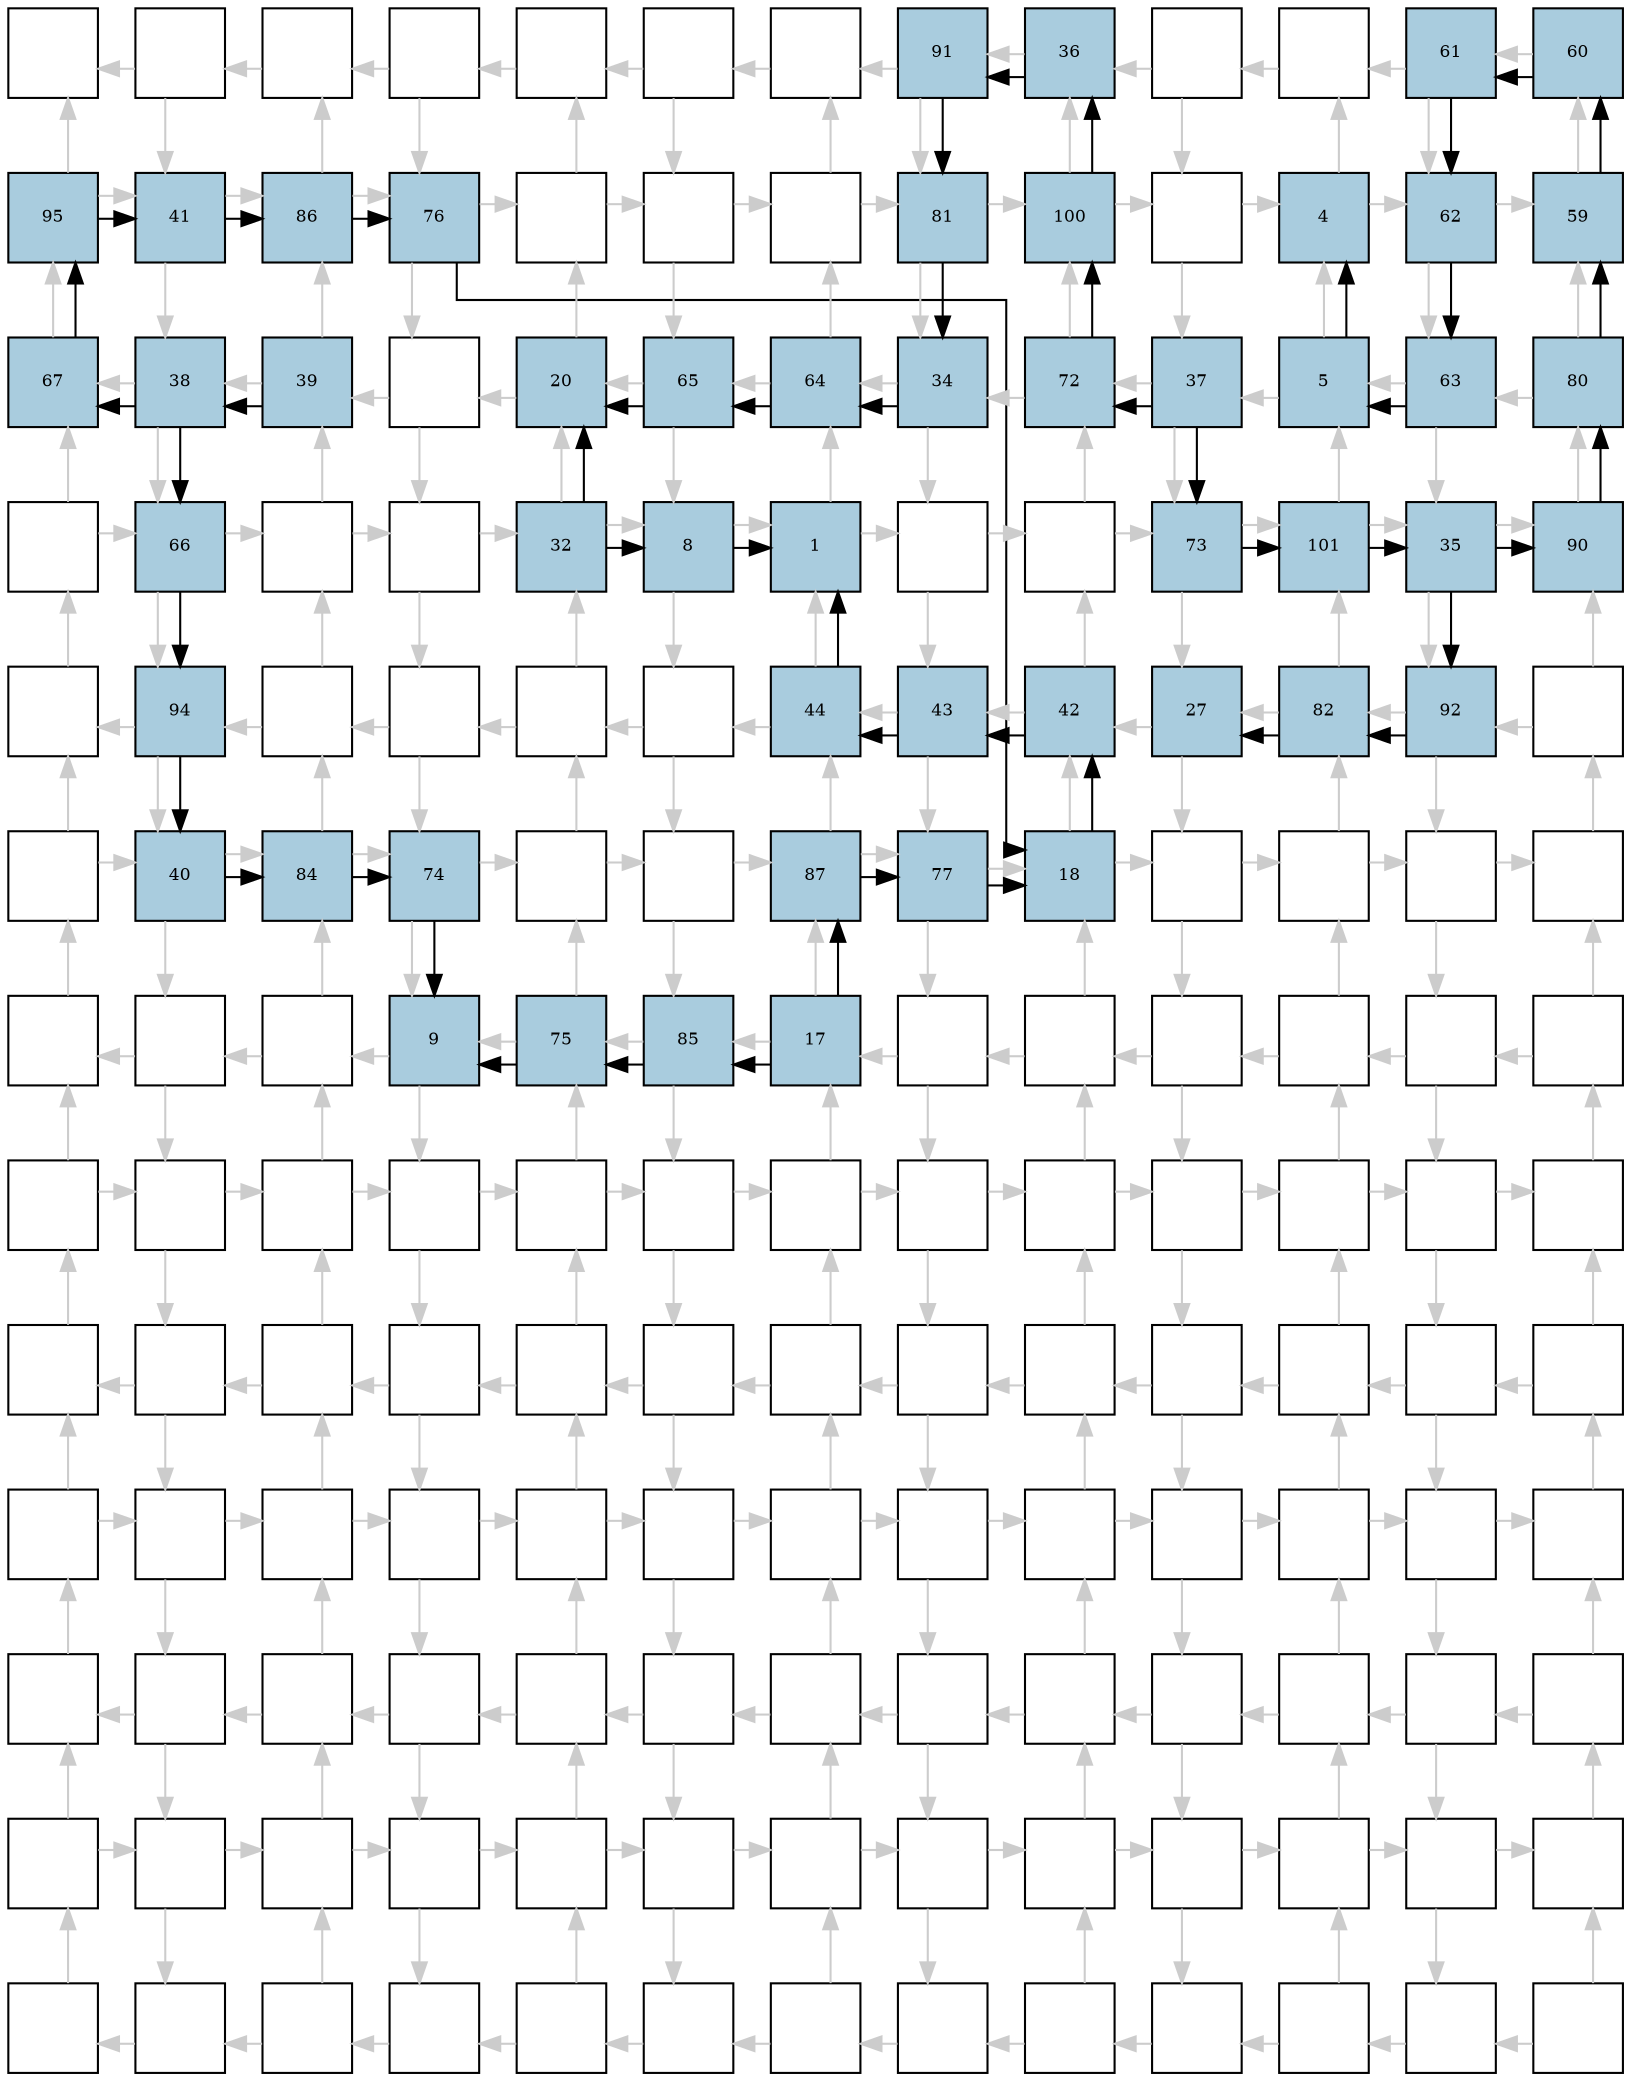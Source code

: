 digraph layout{
rankdir=TB; 

splines=ortho; 

node [style=filled shape=square fixedsize=true width=0.6];
0[label="", fontsize=8, fillcolor="#ffffff"];
1[label="", fontsize=8, fillcolor="#ffffff"];
2[label="", fontsize=8, fillcolor="#ffffff"];
3[label="", fontsize=8, fillcolor="#ffffff"];
4[label="", fontsize=8, fillcolor="#ffffff"];
5[label="", fontsize=8, fillcolor="#ffffff"];
6[label="", fontsize=8, fillcolor="#ffffff"];
7[label="91", fontsize=8, fillcolor="#a9ccde"];
8[label="36", fontsize=8, fillcolor="#a9ccde"];
9[label="", fontsize=8, fillcolor="#ffffff"];
10[label="", fontsize=8, fillcolor="#ffffff"];
11[label="61", fontsize=8, fillcolor="#a9ccde"];
12[label="60", fontsize=8, fillcolor="#a9ccde"];
13[label="95", fontsize=8, fillcolor="#a9ccde"];
14[label="41", fontsize=8, fillcolor="#a9ccde"];
15[label="86", fontsize=8, fillcolor="#a9ccde"];
16[label="76", fontsize=8, fillcolor="#a9ccde"];
17[label="", fontsize=8, fillcolor="#ffffff"];
18[label="", fontsize=8, fillcolor="#ffffff"];
19[label="", fontsize=8, fillcolor="#ffffff"];
20[label="81", fontsize=8, fillcolor="#a9ccde"];
21[label="100", fontsize=8, fillcolor="#a9ccde"];
22[label="", fontsize=8, fillcolor="#ffffff"];
23[label="4", fontsize=8, fillcolor="#a9ccde"];
24[label="62", fontsize=8, fillcolor="#a9ccde"];
25[label="59", fontsize=8, fillcolor="#a9ccde"];
26[label="67", fontsize=8, fillcolor="#a9ccde"];
27[label="38", fontsize=8, fillcolor="#a9ccde"];
28[label="39", fontsize=8, fillcolor="#a9ccde"];
29[label="", fontsize=8, fillcolor="#ffffff"];
30[label="20", fontsize=8, fillcolor="#a9ccde"];
31[label="65", fontsize=8, fillcolor="#a9ccde"];
32[label="64", fontsize=8, fillcolor="#a9ccde"];
33[label="34", fontsize=8, fillcolor="#a9ccde"];
34[label="72", fontsize=8, fillcolor="#a9ccde"];
35[label="37", fontsize=8, fillcolor="#a9ccde"];
36[label="5", fontsize=8, fillcolor="#a9ccde"];
37[label="63", fontsize=8, fillcolor="#a9ccde"];
38[label="80", fontsize=8, fillcolor="#a9ccde"];
39[label="", fontsize=8, fillcolor="#ffffff"];
40[label="66", fontsize=8, fillcolor="#a9ccde"];
41[label="", fontsize=8, fillcolor="#ffffff"];
42[label="", fontsize=8, fillcolor="#ffffff"];
43[label="32", fontsize=8, fillcolor="#a9ccde"];
44[label="8", fontsize=8, fillcolor="#a9ccde"];
45[label="1", fontsize=8, fillcolor="#a9ccde"];
46[label="", fontsize=8, fillcolor="#ffffff"];
47[label="", fontsize=8, fillcolor="#ffffff"];
48[label="73", fontsize=8, fillcolor="#a9ccde"];
49[label="101", fontsize=8, fillcolor="#a9ccde"];
50[label="35", fontsize=8, fillcolor="#a9ccde"];
51[label="90", fontsize=8, fillcolor="#a9ccde"];
52[label="", fontsize=8, fillcolor="#ffffff"];
53[label="94", fontsize=8, fillcolor="#a9ccde"];
54[label="", fontsize=8, fillcolor="#ffffff"];
55[label="", fontsize=8, fillcolor="#ffffff"];
56[label="", fontsize=8, fillcolor="#ffffff"];
57[label="", fontsize=8, fillcolor="#ffffff"];
58[label="44", fontsize=8, fillcolor="#a9ccde"];
59[label="43", fontsize=8, fillcolor="#a9ccde"];
60[label="42", fontsize=8, fillcolor="#a9ccde"];
61[label="27", fontsize=8, fillcolor="#a9ccde"];
62[label="82", fontsize=8, fillcolor="#a9ccde"];
63[label="92", fontsize=8, fillcolor="#a9ccde"];
64[label="", fontsize=8, fillcolor="#ffffff"];
65[label="", fontsize=8, fillcolor="#ffffff"];
66[label="40", fontsize=8, fillcolor="#a9ccde"];
67[label="84", fontsize=8, fillcolor="#a9ccde"];
68[label="74", fontsize=8, fillcolor="#a9ccde"];
69[label="", fontsize=8, fillcolor="#ffffff"];
70[label="", fontsize=8, fillcolor="#ffffff"];
71[label="87", fontsize=8, fillcolor="#a9ccde"];
72[label="77", fontsize=8, fillcolor="#a9ccde"];
73[label="18", fontsize=8, fillcolor="#a9ccde"];
74[label="", fontsize=8, fillcolor="#ffffff"];
75[label="", fontsize=8, fillcolor="#ffffff"];
76[label="", fontsize=8, fillcolor="#ffffff"];
77[label="", fontsize=8, fillcolor="#ffffff"];
78[label="", fontsize=8, fillcolor="#ffffff"];
79[label="", fontsize=8, fillcolor="#ffffff"];
80[label="", fontsize=8, fillcolor="#ffffff"];
81[label="9", fontsize=8, fillcolor="#a9ccde"];
82[label="75", fontsize=8, fillcolor="#a9ccde"];
83[label="85", fontsize=8, fillcolor="#a9ccde"];
84[label="17", fontsize=8, fillcolor="#a9ccde"];
85[label="", fontsize=8, fillcolor="#ffffff"];
86[label="", fontsize=8, fillcolor="#ffffff"];
87[label="", fontsize=8, fillcolor="#ffffff"];
88[label="", fontsize=8, fillcolor="#ffffff"];
89[label="", fontsize=8, fillcolor="#ffffff"];
90[label="", fontsize=8, fillcolor="#ffffff"];
91[label="", fontsize=8, fillcolor="#ffffff"];
92[label="", fontsize=8, fillcolor="#ffffff"];
93[label="", fontsize=8, fillcolor="#ffffff"];
94[label="", fontsize=8, fillcolor="#ffffff"];
95[label="", fontsize=8, fillcolor="#ffffff"];
96[label="", fontsize=8, fillcolor="#ffffff"];
97[label="", fontsize=8, fillcolor="#ffffff"];
98[label="", fontsize=8, fillcolor="#ffffff"];
99[label="", fontsize=8, fillcolor="#ffffff"];
100[label="", fontsize=8, fillcolor="#ffffff"];
101[label="", fontsize=8, fillcolor="#ffffff"];
102[label="", fontsize=8, fillcolor="#ffffff"];
103[label="", fontsize=8, fillcolor="#ffffff"];
104[label="", fontsize=8, fillcolor="#ffffff"];
105[label="", fontsize=8, fillcolor="#ffffff"];
106[label="", fontsize=8, fillcolor="#ffffff"];
107[label="", fontsize=8, fillcolor="#ffffff"];
108[label="", fontsize=8, fillcolor="#ffffff"];
109[label="", fontsize=8, fillcolor="#ffffff"];
110[label="", fontsize=8, fillcolor="#ffffff"];
111[label="", fontsize=8, fillcolor="#ffffff"];
112[label="", fontsize=8, fillcolor="#ffffff"];
113[label="", fontsize=8, fillcolor="#ffffff"];
114[label="", fontsize=8, fillcolor="#ffffff"];
115[label="", fontsize=8, fillcolor="#ffffff"];
116[label="", fontsize=8, fillcolor="#ffffff"];
117[label="", fontsize=8, fillcolor="#ffffff"];
118[label="", fontsize=8, fillcolor="#ffffff"];
119[label="", fontsize=8, fillcolor="#ffffff"];
120[label="", fontsize=8, fillcolor="#ffffff"];
121[label="", fontsize=8, fillcolor="#ffffff"];
122[label="", fontsize=8, fillcolor="#ffffff"];
123[label="", fontsize=8, fillcolor="#ffffff"];
124[label="", fontsize=8, fillcolor="#ffffff"];
125[label="", fontsize=8, fillcolor="#ffffff"];
126[label="", fontsize=8, fillcolor="#ffffff"];
127[label="", fontsize=8, fillcolor="#ffffff"];
128[label="", fontsize=8, fillcolor="#ffffff"];
129[label="", fontsize=8, fillcolor="#ffffff"];
130[label="", fontsize=8, fillcolor="#ffffff"];
131[label="", fontsize=8, fillcolor="#ffffff"];
132[label="", fontsize=8, fillcolor="#ffffff"];
133[label="", fontsize=8, fillcolor="#ffffff"];
134[label="", fontsize=8, fillcolor="#ffffff"];
135[label="", fontsize=8, fillcolor="#ffffff"];
136[label="", fontsize=8, fillcolor="#ffffff"];
137[label="", fontsize=8, fillcolor="#ffffff"];
138[label="", fontsize=8, fillcolor="#ffffff"];
139[label="", fontsize=8, fillcolor="#ffffff"];
140[label="", fontsize=8, fillcolor="#ffffff"];
141[label="", fontsize=8, fillcolor="#ffffff"];
142[label="", fontsize=8, fillcolor="#ffffff"];
143[label="", fontsize=8, fillcolor="#ffffff"];
144[label="", fontsize=8, fillcolor="#ffffff"];
145[label="", fontsize=8, fillcolor="#ffffff"];
146[label="", fontsize=8, fillcolor="#ffffff"];
147[label="", fontsize=8, fillcolor="#ffffff"];
148[label="", fontsize=8, fillcolor="#ffffff"];
149[label="", fontsize=8, fillcolor="#ffffff"];
150[label="", fontsize=8, fillcolor="#ffffff"];
151[label="", fontsize=8, fillcolor="#ffffff"];
152[label="", fontsize=8, fillcolor="#ffffff"];
153[label="", fontsize=8, fillcolor="#ffffff"];
154[label="", fontsize=8, fillcolor="#ffffff"];
155[label="", fontsize=8, fillcolor="#ffffff"];
156[label="", fontsize=8, fillcolor="#ffffff"];
157[label="", fontsize=8, fillcolor="#ffffff"];
158[label="", fontsize=8, fillcolor="#ffffff"];
159[label="", fontsize=8, fillcolor="#ffffff"];
160[label="", fontsize=8, fillcolor="#ffffff"];
161[label="", fontsize=8, fillcolor="#ffffff"];
162[label="", fontsize=8, fillcolor="#ffffff"];
163[label="", fontsize=8, fillcolor="#ffffff"];
164[label="", fontsize=8, fillcolor="#ffffff"];
165[label="", fontsize=8, fillcolor="#ffffff"];
166[label="", fontsize=8, fillcolor="#ffffff"];
167[label="", fontsize=8, fillcolor="#ffffff"];
168[label="", fontsize=8, fillcolor="#ffffff"];
edge [constraint=false, style=vis];
1 -> 0 [color="#cccccc"];
1 -> 14 [color="#cccccc"];
2 -> 1 [color="#cccccc"];
3 -> 2 [color="#cccccc"];
3 -> 16 [color="#cccccc"];
4 -> 3 [color="#cccccc"];
5 -> 4 [color="#cccccc"];
5 -> 18 [color="#cccccc"];
6 -> 5 [color="#cccccc"];
7 -> 6 [color="#cccccc"];
7 -> 20 [color="#cccccc"];
8 -> 7 [color="#cccccc"];
9 -> 8 [color="#cccccc"];
9 -> 22 [color="#cccccc"];
10 -> 9 [color="#cccccc"];
11 -> 10 [color="#cccccc"];
11 -> 24 [color="#cccccc"];
12 -> 11 [color="#cccccc"];
13 -> 14 [color="#cccccc"];
13 -> 0 [color="#cccccc"];
14 -> 27 [color="#cccccc"];
14 -> 15 [color="#cccccc"];
15 -> 16 [color="#cccccc"];
15 -> 2 [color="#cccccc"];
16 -> 29 [color="#cccccc"];
16 -> 17 [color="#cccccc"];
17 -> 18 [color="#cccccc"];
17 -> 4 [color="#cccccc"];
18 -> 31 [color="#cccccc"];
18 -> 19 [color="#cccccc"];
19 -> 20 [color="#cccccc"];
19 -> 6 [color="#cccccc"];
20 -> 33 [color="#cccccc"];
20 -> 21 [color="#cccccc"];
21 -> 22 [color="#cccccc"];
21 -> 8 [color="#cccccc"];
22 -> 35 [color="#cccccc"];
22 -> 23 [color="#cccccc"];
23 -> 24 [color="#cccccc"];
23 -> 10 [color="#cccccc"];
24 -> 37 [color="#cccccc"];
24 -> 25 [color="#cccccc"];
25 -> 12 [color="#cccccc"];
26 -> 13 [color="#cccccc"];
27 -> 26 [color="#cccccc"];
27 -> 40 [color="#cccccc"];
28 -> 15 [color="#cccccc"];
28 -> 27 [color="#cccccc"];
29 -> 28 [color="#cccccc"];
29 -> 42 [color="#cccccc"];
30 -> 17 [color="#cccccc"];
30 -> 29 [color="#cccccc"];
31 -> 30 [color="#cccccc"];
31 -> 44 [color="#cccccc"];
32 -> 19 [color="#cccccc"];
32 -> 31 [color="#cccccc"];
33 -> 32 [color="#cccccc"];
33 -> 46 [color="#cccccc"];
34 -> 21 [color="#cccccc"];
34 -> 33 [color="#cccccc"];
35 -> 34 [color="#cccccc"];
35 -> 48 [color="#cccccc"];
36 -> 23 [color="#cccccc"];
36 -> 35 [color="#cccccc"];
37 -> 36 [color="#cccccc"];
37 -> 50 [color="#cccccc"];
38 -> 25 [color="#cccccc"];
38 -> 37 [color="#cccccc"];
39 -> 40 [color="#cccccc"];
39 -> 26 [color="#cccccc"];
40 -> 53 [color="#cccccc"];
40 -> 41 [color="#cccccc"];
41 -> 42 [color="#cccccc"];
41 -> 28 [color="#cccccc"];
42 -> 55 [color="#cccccc"];
42 -> 43 [color="#cccccc"];
43 -> 44 [color="#cccccc"];
43 -> 30 [color="#cccccc"];
44 -> 57 [color="#cccccc"];
44 -> 45 [color="#cccccc"];
45 -> 46 [color="#cccccc"];
45 -> 32 [color="#cccccc"];
46 -> 59 [color="#cccccc"];
46 -> 47 [color="#cccccc"];
47 -> 48 [color="#cccccc"];
47 -> 34 [color="#cccccc"];
48 -> 61 [color="#cccccc"];
48 -> 49 [color="#cccccc"];
49 -> 50 [color="#cccccc"];
49 -> 36 [color="#cccccc"];
50 -> 63 [color="#cccccc"];
50 -> 51 [color="#cccccc"];
51 -> 38 [color="#cccccc"];
52 -> 39 [color="#cccccc"];
53 -> 52 [color="#cccccc"];
53 -> 66 [color="#cccccc"];
54 -> 41 [color="#cccccc"];
54 -> 53 [color="#cccccc"];
55 -> 54 [color="#cccccc"];
55 -> 68 [color="#cccccc"];
56 -> 43 [color="#cccccc"];
56 -> 55 [color="#cccccc"];
57 -> 56 [color="#cccccc"];
57 -> 70 [color="#cccccc"];
58 -> 45 [color="#cccccc"];
58 -> 57 [color="#cccccc"];
59 -> 58 [color="#cccccc"];
59 -> 72 [color="#cccccc"];
60 -> 47 [color="#cccccc"];
60 -> 59 [color="#cccccc"];
61 -> 60 [color="#cccccc"];
61 -> 74 [color="#cccccc"];
62 -> 49 [color="#cccccc"];
62 -> 61 [color="#cccccc"];
63 -> 62 [color="#cccccc"];
63 -> 76 [color="#cccccc"];
64 -> 51 [color="#cccccc"];
64 -> 63 [color="#cccccc"];
65 -> 66 [color="#cccccc"];
65 -> 52 [color="#cccccc"];
66 -> 79 [color="#cccccc"];
66 -> 67 [color="#cccccc"];
67 -> 68 [color="#cccccc"];
67 -> 54 [color="#cccccc"];
68 -> 81 [color="#cccccc"];
68 -> 69 [color="#cccccc"];
69 -> 70 [color="#cccccc"];
69 -> 56 [color="#cccccc"];
70 -> 83 [color="#cccccc"];
70 -> 71 [color="#cccccc"];
71 -> 72 [color="#cccccc"];
71 -> 58 [color="#cccccc"];
72 -> 85 [color="#cccccc"];
72 -> 73 [color="#cccccc"];
73 -> 74 [color="#cccccc"];
73 -> 60 [color="#cccccc"];
74 -> 87 [color="#cccccc"];
74 -> 75 [color="#cccccc"];
75 -> 76 [color="#cccccc"];
75 -> 62 [color="#cccccc"];
76 -> 89 [color="#cccccc"];
76 -> 77 [color="#cccccc"];
77 -> 64 [color="#cccccc"];
78 -> 65 [color="#cccccc"];
79 -> 78 [color="#cccccc"];
79 -> 92 [color="#cccccc"];
80 -> 67 [color="#cccccc"];
80 -> 79 [color="#cccccc"];
81 -> 80 [color="#cccccc"];
81 -> 94 [color="#cccccc"];
82 -> 69 [color="#cccccc"];
82 -> 81 [color="#cccccc"];
83 -> 82 [color="#cccccc"];
83 -> 96 [color="#cccccc"];
84 -> 71 [color="#cccccc"];
84 -> 83 [color="#cccccc"];
85 -> 84 [color="#cccccc"];
85 -> 98 [color="#cccccc"];
86 -> 73 [color="#cccccc"];
86 -> 85 [color="#cccccc"];
87 -> 86 [color="#cccccc"];
87 -> 100 [color="#cccccc"];
88 -> 75 [color="#cccccc"];
88 -> 87 [color="#cccccc"];
89 -> 88 [color="#cccccc"];
89 -> 102 [color="#cccccc"];
90 -> 77 [color="#cccccc"];
90 -> 89 [color="#cccccc"];
91 -> 92 [color="#cccccc"];
91 -> 78 [color="#cccccc"];
92 -> 105 [color="#cccccc"];
92 -> 93 [color="#cccccc"];
93 -> 94 [color="#cccccc"];
93 -> 80 [color="#cccccc"];
94 -> 107 [color="#cccccc"];
94 -> 95 [color="#cccccc"];
95 -> 96 [color="#cccccc"];
95 -> 82 [color="#cccccc"];
96 -> 109 [color="#cccccc"];
96 -> 97 [color="#cccccc"];
97 -> 98 [color="#cccccc"];
97 -> 84 [color="#cccccc"];
98 -> 111 [color="#cccccc"];
98 -> 99 [color="#cccccc"];
99 -> 100 [color="#cccccc"];
99 -> 86 [color="#cccccc"];
100 -> 113 [color="#cccccc"];
100 -> 101 [color="#cccccc"];
101 -> 102 [color="#cccccc"];
101 -> 88 [color="#cccccc"];
102 -> 115 [color="#cccccc"];
102 -> 103 [color="#cccccc"];
103 -> 90 [color="#cccccc"];
104 -> 91 [color="#cccccc"];
105 -> 104 [color="#cccccc"];
105 -> 118 [color="#cccccc"];
106 -> 93 [color="#cccccc"];
106 -> 105 [color="#cccccc"];
107 -> 106 [color="#cccccc"];
107 -> 120 [color="#cccccc"];
108 -> 95 [color="#cccccc"];
108 -> 107 [color="#cccccc"];
109 -> 108 [color="#cccccc"];
109 -> 122 [color="#cccccc"];
110 -> 97 [color="#cccccc"];
110 -> 109 [color="#cccccc"];
111 -> 110 [color="#cccccc"];
111 -> 124 [color="#cccccc"];
112 -> 99 [color="#cccccc"];
112 -> 111 [color="#cccccc"];
113 -> 112 [color="#cccccc"];
113 -> 126 [color="#cccccc"];
114 -> 101 [color="#cccccc"];
114 -> 113 [color="#cccccc"];
115 -> 114 [color="#cccccc"];
115 -> 128 [color="#cccccc"];
116 -> 103 [color="#cccccc"];
116 -> 115 [color="#cccccc"];
117 -> 118 [color="#cccccc"];
117 -> 104 [color="#cccccc"];
118 -> 131 [color="#cccccc"];
118 -> 119 [color="#cccccc"];
119 -> 120 [color="#cccccc"];
119 -> 106 [color="#cccccc"];
120 -> 133 [color="#cccccc"];
120 -> 121 [color="#cccccc"];
121 -> 122 [color="#cccccc"];
121 -> 108 [color="#cccccc"];
122 -> 135 [color="#cccccc"];
122 -> 123 [color="#cccccc"];
123 -> 124 [color="#cccccc"];
123 -> 110 [color="#cccccc"];
124 -> 137 [color="#cccccc"];
124 -> 125 [color="#cccccc"];
125 -> 126 [color="#cccccc"];
125 -> 112 [color="#cccccc"];
126 -> 139 [color="#cccccc"];
126 -> 127 [color="#cccccc"];
127 -> 128 [color="#cccccc"];
127 -> 114 [color="#cccccc"];
128 -> 141 [color="#cccccc"];
128 -> 129 [color="#cccccc"];
129 -> 116 [color="#cccccc"];
130 -> 117 [color="#cccccc"];
131 -> 130 [color="#cccccc"];
131 -> 144 [color="#cccccc"];
132 -> 119 [color="#cccccc"];
132 -> 131 [color="#cccccc"];
133 -> 132 [color="#cccccc"];
133 -> 146 [color="#cccccc"];
134 -> 121 [color="#cccccc"];
134 -> 133 [color="#cccccc"];
135 -> 134 [color="#cccccc"];
135 -> 148 [color="#cccccc"];
136 -> 123 [color="#cccccc"];
136 -> 135 [color="#cccccc"];
137 -> 136 [color="#cccccc"];
137 -> 150 [color="#cccccc"];
138 -> 125 [color="#cccccc"];
138 -> 137 [color="#cccccc"];
139 -> 138 [color="#cccccc"];
139 -> 152 [color="#cccccc"];
140 -> 127 [color="#cccccc"];
140 -> 139 [color="#cccccc"];
141 -> 140 [color="#cccccc"];
141 -> 154 [color="#cccccc"];
142 -> 129 [color="#cccccc"];
142 -> 141 [color="#cccccc"];
143 -> 144 [color="#cccccc"];
143 -> 130 [color="#cccccc"];
144 -> 157 [color="#cccccc"];
144 -> 145 [color="#cccccc"];
145 -> 146 [color="#cccccc"];
145 -> 132 [color="#cccccc"];
146 -> 159 [color="#cccccc"];
146 -> 147 [color="#cccccc"];
147 -> 148 [color="#cccccc"];
147 -> 134 [color="#cccccc"];
148 -> 161 [color="#cccccc"];
148 -> 149 [color="#cccccc"];
149 -> 150 [color="#cccccc"];
149 -> 136 [color="#cccccc"];
150 -> 163 [color="#cccccc"];
150 -> 151 [color="#cccccc"];
151 -> 152 [color="#cccccc"];
151 -> 138 [color="#cccccc"];
152 -> 165 [color="#cccccc"];
152 -> 153 [color="#cccccc"];
153 -> 154 [color="#cccccc"];
153 -> 140 [color="#cccccc"];
154 -> 167 [color="#cccccc"];
154 -> 155 [color="#cccccc"];
155 -> 142 [color="#cccccc"];
156 -> 143 [color="#cccccc"];
157 -> 156 [color="#cccccc"];
158 -> 145 [color="#cccccc"];
158 -> 157 [color="#cccccc"];
159 -> 158 [color="#cccccc"];
160 -> 147 [color="#cccccc"];
160 -> 159 [color="#cccccc"];
161 -> 160 [color="#cccccc"];
162 -> 149 [color="#cccccc"];
162 -> 161 [color="#cccccc"];
163 -> 162 [color="#cccccc"];
164 -> 151 [color="#cccccc"];
164 -> 163 [color="#cccccc"];
165 -> 164 [color="#cccccc"];
166 -> 153 [color="#cccccc"];
166 -> 165 [color="#cccccc"];
167 -> 166 [color="#cccccc"];
168 -> 155 [color="#cccccc"];
168 -> 167 [color="#cccccc"];
28 -> 27;
27 -> 40;
40 -> 53;
53 -> 66;
66 -> 67;
67 -> 68;
68 -> 81;
84 -> 83;
83 -> 82;
82 -> 81;
27 -> 26;
26 -> 13;
13 -> 14;
14 -> 15;
15 -> 16;
16 -> 73;
84 -> 71;
71 -> 72;
72 -> 73;
44 -> 45;
73 -> 60;
60 -> 59;
59 -> 58;
58 -> 45;
50 -> 51;
51 -> 38;
38 -> 25;
25 -> 12;
12 -> 11;
11 -> 24;
24 -> 37;
37 -> 36;
8 -> 7;
7 -> 20;
20 -> 33;
35 -> 34;
34 -> 21;
21 -> 8;
36 -> 23;
35 -> 48;
48 -> 49;
49 -> 50;
43 -> 44;
43 -> 30;
33 -> 32;
32 -> 31;
31 -> 30;
50 -> 63;
63 -> 62;
62 -> 61;
edge [constraint=true, style=invis];
0 -> 13 -> 26 -> 39 -> 52 -> 65 -> 78 -> 91 -> 104 -> 117 -> 130 -> 143 -> 156;
1 -> 14 -> 27 -> 40 -> 53 -> 66 -> 79 -> 92 -> 105 -> 118 -> 131 -> 144 -> 157;
2 -> 15 -> 28 -> 41 -> 54 -> 67 -> 80 -> 93 -> 106 -> 119 -> 132 -> 145 -> 158;
3 -> 16 -> 29 -> 42 -> 55 -> 68 -> 81 -> 94 -> 107 -> 120 -> 133 -> 146 -> 159;
4 -> 17 -> 30 -> 43 -> 56 -> 69 -> 82 -> 95 -> 108 -> 121 -> 134 -> 147 -> 160;
5 -> 18 -> 31 -> 44 -> 57 -> 70 -> 83 -> 96 -> 109 -> 122 -> 135 -> 148 -> 161;
6 -> 19 -> 32 -> 45 -> 58 -> 71 -> 84 -> 97 -> 110 -> 123 -> 136 -> 149 -> 162;
7 -> 20 -> 33 -> 46 -> 59 -> 72 -> 85 -> 98 -> 111 -> 124 -> 137 -> 150 -> 163;
8 -> 21 -> 34 -> 47 -> 60 -> 73 -> 86 -> 99 -> 112 -> 125 -> 138 -> 151 -> 164;
9 -> 22 -> 35 -> 48 -> 61 -> 74 -> 87 -> 100 -> 113 -> 126 -> 139 -> 152 -> 165;
10 -> 23 -> 36 -> 49 -> 62 -> 75 -> 88 -> 101 -> 114 -> 127 -> 140 -> 153 -> 166;
11 -> 24 -> 37 -> 50 -> 63 -> 76 -> 89 -> 102 -> 115 -> 128 -> 141 -> 154 -> 167;
12 -> 25 -> 38 -> 51 -> 64 -> 77 -> 90 -> 103 -> 116 -> 129 -> 142 -> 155 -> 168;
rank = same { 0 -> 1 -> 2 -> 3 -> 4 -> 5 -> 6 -> 7 -> 8 -> 9 -> 10 -> 11 -> 12;};
rank = same { 13 -> 14 -> 15 -> 16 -> 17 -> 18 -> 19 -> 20 -> 21 -> 22 -> 23 -> 24 -> 25;};
rank = same { 26 -> 27 -> 28 -> 29 -> 30 -> 31 -> 32 -> 33 -> 34 -> 35 -> 36 -> 37 -> 38;};
rank = same { 39 -> 40 -> 41 -> 42 -> 43 -> 44 -> 45 -> 46 -> 47 -> 48 -> 49 -> 50 -> 51;};
rank = same { 52 -> 53 -> 54 -> 55 -> 56 -> 57 -> 58 -> 59 -> 60 -> 61 -> 62 -> 63 -> 64;};
rank = same { 65 -> 66 -> 67 -> 68 -> 69 -> 70 -> 71 -> 72 -> 73 -> 74 -> 75 -> 76 -> 77;};
rank = same { 78 -> 79 -> 80 -> 81 -> 82 -> 83 -> 84 -> 85 -> 86 -> 87 -> 88 -> 89 -> 90;};
rank = same { 91 -> 92 -> 93 -> 94 -> 95 -> 96 -> 97 -> 98 -> 99 -> 100 -> 101 -> 102 -> 103;};
rank = same { 104 -> 105 -> 106 -> 107 -> 108 -> 109 -> 110 -> 111 -> 112 -> 113 -> 114 -> 115 -> 116;};
rank = same { 117 -> 118 -> 119 -> 120 -> 121 -> 122 -> 123 -> 124 -> 125 -> 126 -> 127 -> 128 -> 129;};
rank = same { 130 -> 131 -> 132 -> 133 -> 134 -> 135 -> 136 -> 137 -> 138 -> 139 -> 140 -> 141 -> 142;};
rank = same { 143 -> 144 -> 145 -> 146 -> 147 -> 148 -> 149 -> 150 -> 151 -> 152 -> 153 -> 154 -> 155;};
rank = same { 156 -> 157 -> 158 -> 159 -> 160 -> 161 -> 162 -> 163 -> 164 -> 165 -> 166 -> 167 -> 168;};
}
